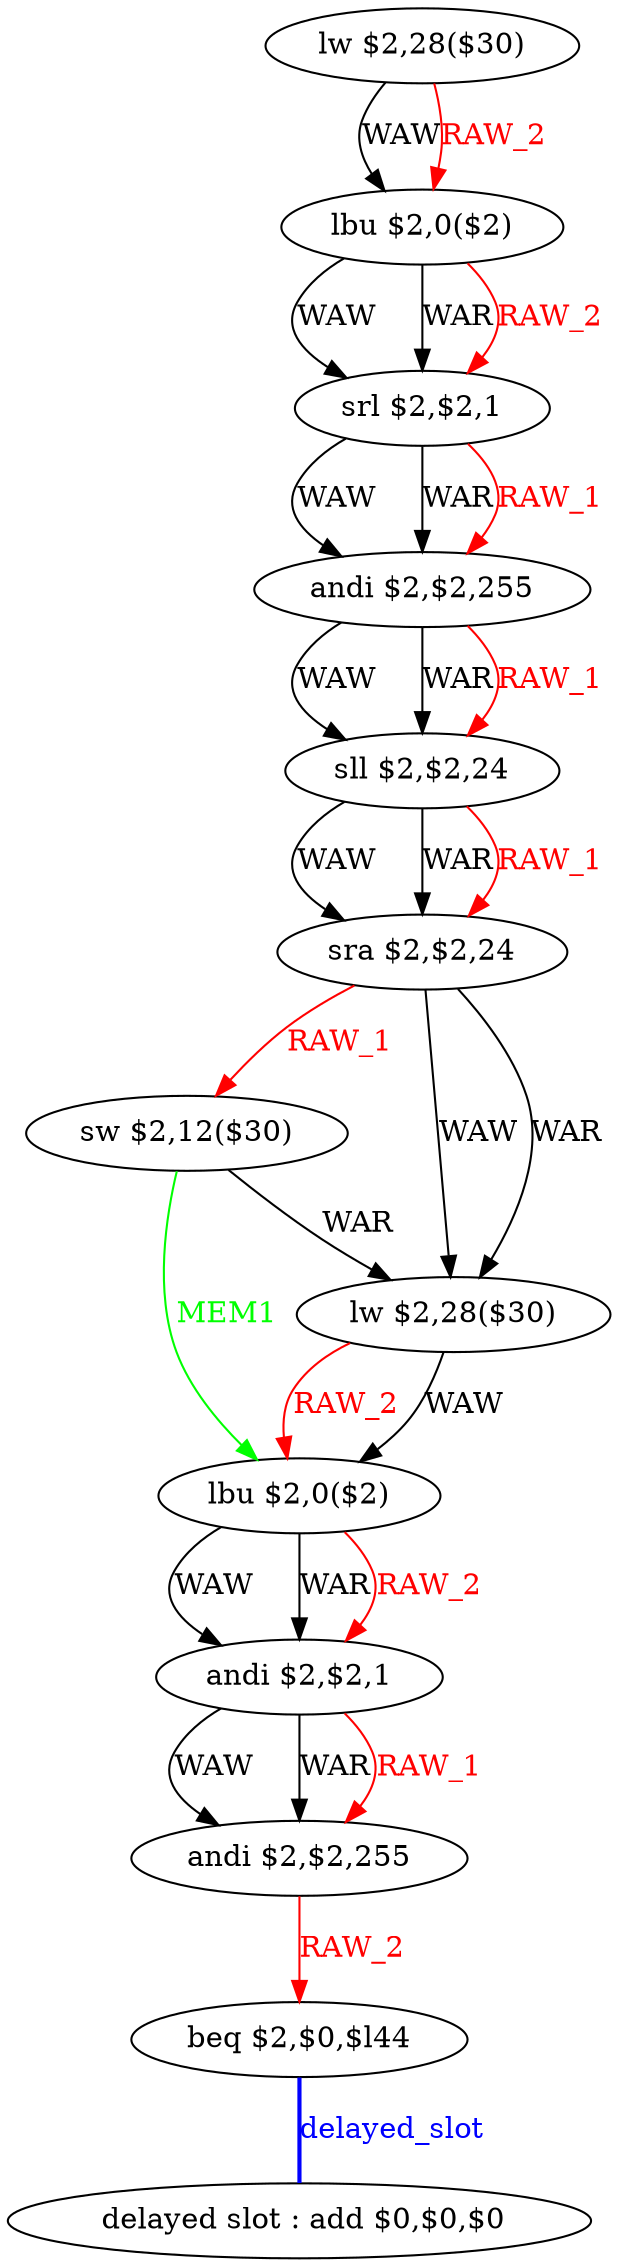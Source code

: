 digraph G1 {
node [shape = ellipse];
i12 [label = " delayed slot : add $0,$0,$0"] ;
i11 ->  i12 [style = bold, dir= none, fontcolor = blue, color = blue, label= "delayed_slot"];
i11 [label = "beq $2,$0,$l44"] ;
i0 [label = "lw $2,28($30)"] ;
i0 ->  i1 [label= "WAW"];
i0 ->  i1 [color = red, fontcolor = red, label= "RAW_2"];
i1 [label = "lbu $2,0($2)"] ;
i1 ->  i2 [label= "WAW"];
i1 ->  i2 [label= "WAR"];
i1 ->  i2 [color = red, fontcolor = red, label= "RAW_2"];
i2 [label = "srl $2,$2,1"] ;
i2 ->  i3 [label= "WAW"];
i2 ->  i3 [label= "WAR"];
i2 ->  i3 [color = red, fontcolor = red, label= "RAW_1"];
i3 [label = "andi $2,$2,255"] ;
i3 ->  i4 [label= "WAW"];
i3 ->  i4 [label= "WAR"];
i3 ->  i4 [color = red, fontcolor = red, label= "RAW_1"];
i4 [label = "sll $2,$2,24"] ;
i4 ->  i5 [label= "WAW"];
i4 ->  i5 [label= "WAR"];
i4 ->  i5 [color = red, fontcolor = red, label= "RAW_1"];
i5 [label = "sra $2,$2,24"] ;
i5 ->  i6 [color = red, fontcolor = red, label= "RAW_1"];
i5 ->  i7 [label= "WAW"];
i5 ->  i7 [label= "WAR"];
i6 [label = "sw $2,12($30)"] ;
i6 ->  i7 [label= "WAR"];
i6 ->  i8 [color = green, fontcolor = green, label= "MEM1"];
i7 [label = "lw $2,28($30)"] ;
i7 ->  i8 [label= "WAW"];
i7 ->  i8 [color = red, fontcolor = red, label= "RAW_2"];
i8 [label = "lbu $2,0($2)"] ;
i8 ->  i9 [label= "WAW"];
i8 ->  i9 [label= "WAR"];
i8 ->  i9 [color = red, fontcolor = red, label= "RAW_2"];
i9 [label = "andi $2,$2,1"] ;
i9 ->  i10 [label= "WAW"];
i9 ->  i10 [label= "WAR"];
i9 ->  i10 [color = red, fontcolor = red, label= "RAW_1"];
i10 [label = "andi $2,$2,255"] ;
i10 ->  i11 [color = red, fontcolor = red, label= "RAW_2"];
}
